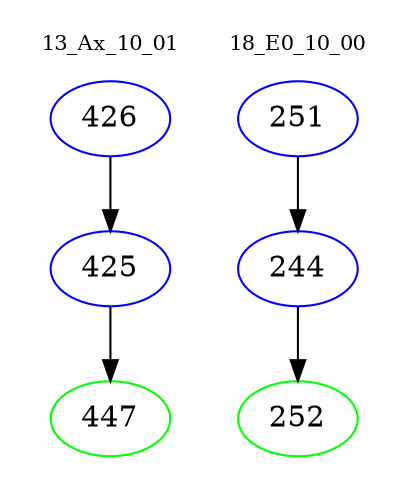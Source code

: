 digraph{
subgraph cluster_0 {
color = white
label = "13_Ax_10_01";
fontsize=10;
T0_426 [label="426", color="blue"]
T0_426 -> T0_425 [color="black"]
T0_425 [label="425", color="blue"]
T0_425 -> T0_447 [color="black"]
T0_447 [label="447", color="green"]
}
subgraph cluster_1 {
color = white
label = "18_E0_10_00";
fontsize=10;
T1_251 [label="251", color="blue"]
T1_251 -> T1_244 [color="black"]
T1_244 [label="244", color="blue"]
T1_244 -> T1_252 [color="black"]
T1_252 [label="252", color="green"]
}
}
